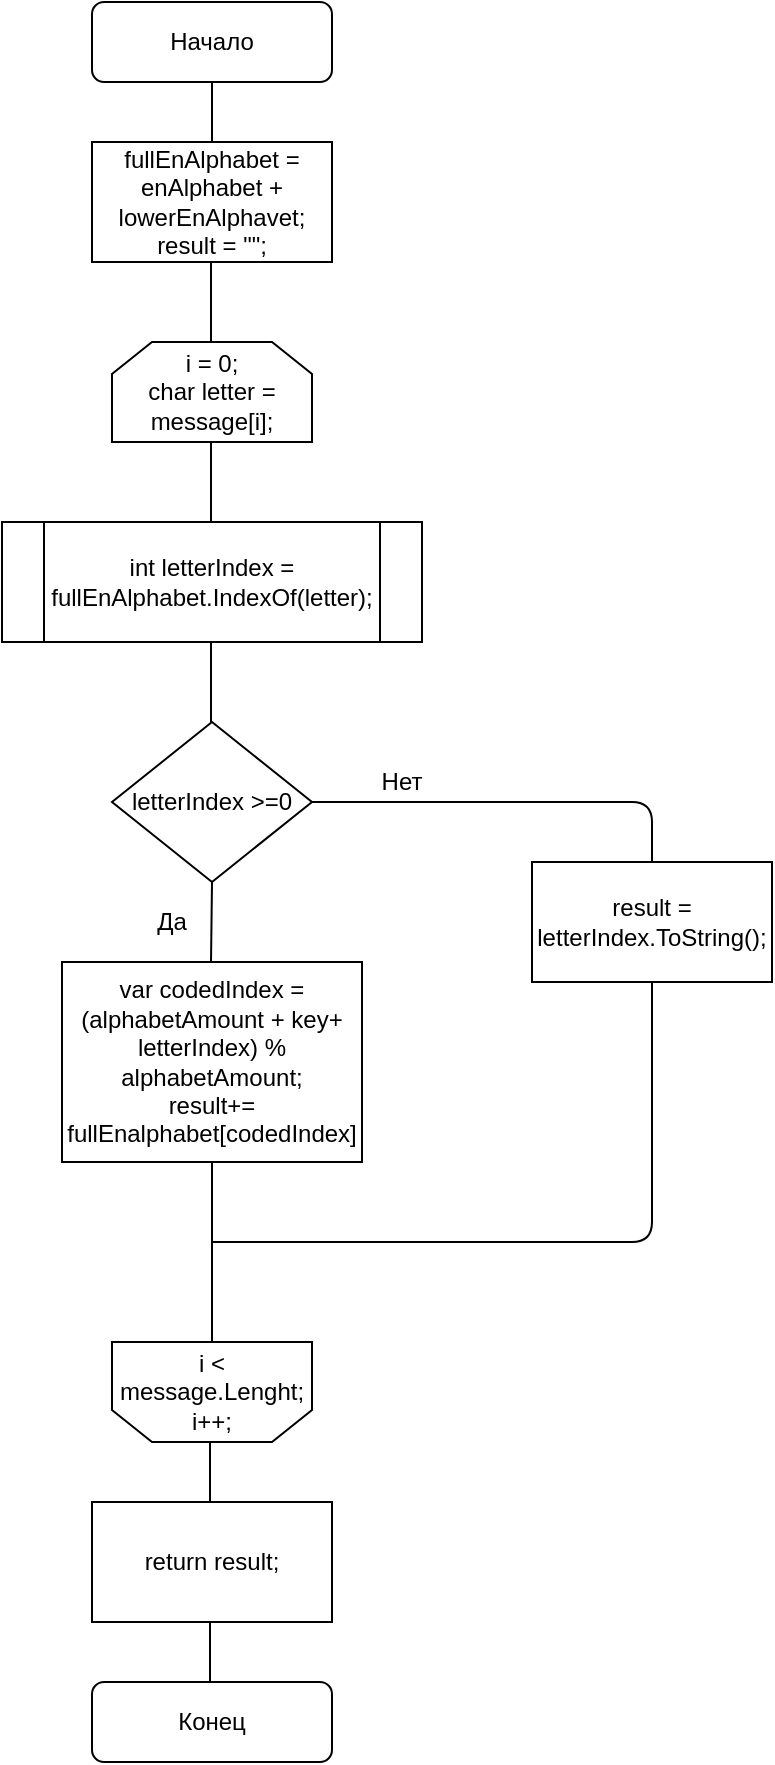 <mxfile version="12.4.2" type="device" pages="1"><diagram id="HeXW1_Ez8soCTfSY_knz" name="Page-1"><mxGraphModel dx="1038" dy="607" grid="1" gridSize="10" guides="1" tooltips="1" connect="1" arrows="1" fold="1" page="1" pageScale="1" pageWidth="827" pageHeight="1169" math="0" shadow="0"><root><mxCell id="0"/><mxCell id="1" parent="0"/><mxCell id="0rikLmyabMDJy_SIGJjx-1" value="Начало" style="rounded=1;whiteSpace=wrap;html=1;" vertex="1" parent="1"><mxGeometry x="360" y="30" width="120" height="40" as="geometry"/></mxCell><mxCell id="0rikLmyabMDJy_SIGJjx-2" value="" style="endArrow=none;html=1;entryX=0.5;entryY=1;entryDx=0;entryDy=0;" edge="1" parent="1" target="0rikLmyabMDJy_SIGJjx-1"><mxGeometry width="50" height="50" relative="1" as="geometry"><mxPoint x="420" y="100" as="sourcePoint"/><mxPoint x="410" y="90" as="targetPoint"/></mxGeometry></mxCell><mxCell id="0rikLmyabMDJy_SIGJjx-3" value="fullEnAlphabet = enAlphabet + lowerEnAlphavet;&lt;br&gt;result = &quot;&quot;;" style="rounded=0;whiteSpace=wrap;html=1;" vertex="1" parent="1"><mxGeometry x="360" y="100" width="120" height="60" as="geometry"/></mxCell><mxCell id="0rikLmyabMDJy_SIGJjx-4" value="i = 0;&lt;br&gt;char letter = message[i];" style="shape=loopLimit;whiteSpace=wrap;html=1;" vertex="1" parent="1"><mxGeometry x="370" y="200" width="100" height="50" as="geometry"/></mxCell><mxCell id="0rikLmyabMDJy_SIGJjx-8" value="" style="endArrow=none;html=1;" edge="1" parent="1"><mxGeometry width="50" height="50" relative="1" as="geometry"><mxPoint x="419.5" y="200" as="sourcePoint"/><mxPoint x="419.5" y="160" as="targetPoint"/></mxGeometry></mxCell><mxCell id="0rikLmyabMDJy_SIGJjx-9" value="" style="endArrow=none;html=1;" edge="1" parent="1"><mxGeometry width="50" height="50" relative="1" as="geometry"><mxPoint x="419.5" y="290" as="sourcePoint"/><mxPoint x="419.5" y="250" as="targetPoint"/></mxGeometry></mxCell><mxCell id="0rikLmyabMDJy_SIGJjx-11" value="int letterIndex = fullEnAlphabet.IndexOf(letter);" style="shape=process;whiteSpace=wrap;html=1;backgroundOutline=1;" vertex="1" parent="1"><mxGeometry x="315" y="290" width="210" height="60" as="geometry"/></mxCell><mxCell id="0rikLmyabMDJy_SIGJjx-12" value="" style="endArrow=none;html=1;" edge="1" parent="1"><mxGeometry width="50" height="50" relative="1" as="geometry"><mxPoint x="419.5" y="390" as="sourcePoint"/><mxPoint x="419.5" y="350" as="targetPoint"/></mxGeometry></mxCell><mxCell id="0rikLmyabMDJy_SIGJjx-13" value="letterIndex &amp;gt;=0" style="rhombus;whiteSpace=wrap;html=1;" vertex="1" parent="1"><mxGeometry x="370" y="390" width="100" height="80" as="geometry"/></mxCell><mxCell id="0rikLmyabMDJy_SIGJjx-14" value="" style="endArrow=none;html=1;entryX=0.5;entryY=1;entryDx=0;entryDy=0;" edge="1" parent="1" target="0rikLmyabMDJy_SIGJjx-13"><mxGeometry width="50" height="50" relative="1" as="geometry"><mxPoint x="419.5" y="510" as="sourcePoint"/><mxPoint x="419.5" y="470" as="targetPoint"/></mxGeometry></mxCell><mxCell id="0rikLmyabMDJy_SIGJjx-15" value="Да" style="text;html=1;strokeColor=none;fillColor=none;align=center;verticalAlign=middle;whiteSpace=wrap;rounded=0;" vertex="1" parent="1"><mxGeometry x="380" y="480" width="40" height="20" as="geometry"/></mxCell><mxCell id="0rikLmyabMDJy_SIGJjx-17" value="var codedIndex = (alphabetAmount + key+ letterIndex) % alphabetAmount;&lt;br&gt;result+= fullEnalphabet[codedIndex]" style="rounded=0;whiteSpace=wrap;html=1;" vertex="1" parent="1"><mxGeometry x="345" y="510" width="150" height="100" as="geometry"/></mxCell><mxCell id="0rikLmyabMDJy_SIGJjx-19" value="" style="endArrow=none;html=1;" edge="1" parent="1" target="0rikLmyabMDJy_SIGJjx-21"><mxGeometry width="50" height="50" relative="1" as="geometry"><mxPoint x="470" y="430" as="sourcePoint"/><mxPoint x="640" y="520" as="targetPoint"/><Array as="points"><mxPoint x="640" y="430"/></Array></mxGeometry></mxCell><mxCell id="0rikLmyabMDJy_SIGJjx-20" value="Нет" style="text;html=1;strokeColor=none;fillColor=none;align=center;verticalAlign=middle;whiteSpace=wrap;rounded=0;" vertex="1" parent="1"><mxGeometry x="495" y="410" width="40" height="20" as="geometry"/></mxCell><mxCell id="0rikLmyabMDJy_SIGJjx-21" value="result = letterIndex.ToString();" style="rounded=0;whiteSpace=wrap;html=1;" vertex="1" parent="1"><mxGeometry x="580" y="460" width="120" height="60" as="geometry"/></mxCell><mxCell id="0rikLmyabMDJy_SIGJjx-22" value="" style="endArrow=none;html=1;" edge="1" parent="1"><mxGeometry width="50" height="50" relative="1" as="geometry"><mxPoint x="420" y="700" as="sourcePoint"/><mxPoint x="420" y="610" as="targetPoint"/></mxGeometry></mxCell><mxCell id="0rikLmyabMDJy_SIGJjx-23" value="" style="endArrow=none;html=1;" edge="1" parent="1"><mxGeometry width="50" height="50" relative="1" as="geometry"><mxPoint x="420" y="650" as="sourcePoint"/><mxPoint x="640" y="520" as="targetPoint"/><Array as="points"><mxPoint x="640" y="650"/></Array></mxGeometry></mxCell><mxCell id="0rikLmyabMDJy_SIGJjx-24" value="i &amp;lt; message.Lenght;&lt;br&gt;i++;" style="shape=loopLimit;whiteSpace=wrap;html=1;direction=west;" vertex="1" parent="1"><mxGeometry x="370" y="700" width="100" height="50" as="geometry"/></mxCell><mxCell id="0rikLmyabMDJy_SIGJjx-25" value="" style="endArrow=none;html=1;" edge="1" parent="1"><mxGeometry width="50" height="50" relative="1" as="geometry"><mxPoint x="419" y="780" as="sourcePoint"/><mxPoint x="419" y="750" as="targetPoint"/></mxGeometry></mxCell><mxCell id="0rikLmyabMDJy_SIGJjx-27" value="return result;" style="rounded=0;whiteSpace=wrap;html=1;" vertex="1" parent="1"><mxGeometry x="360" y="780" width="120" height="60" as="geometry"/></mxCell><mxCell id="0rikLmyabMDJy_SIGJjx-28" value="Конец" style="rounded=1;whiteSpace=wrap;html=1;" vertex="1" parent="1"><mxGeometry x="360" y="870" width="120" height="40" as="geometry"/></mxCell><mxCell id="0rikLmyabMDJy_SIGJjx-29" value="" style="endArrow=none;html=1;" edge="1" parent="1"><mxGeometry width="50" height="50" relative="1" as="geometry"><mxPoint x="419" y="870" as="sourcePoint"/><mxPoint x="419" y="840" as="targetPoint"/></mxGeometry></mxCell></root></mxGraphModel></diagram></mxfile>